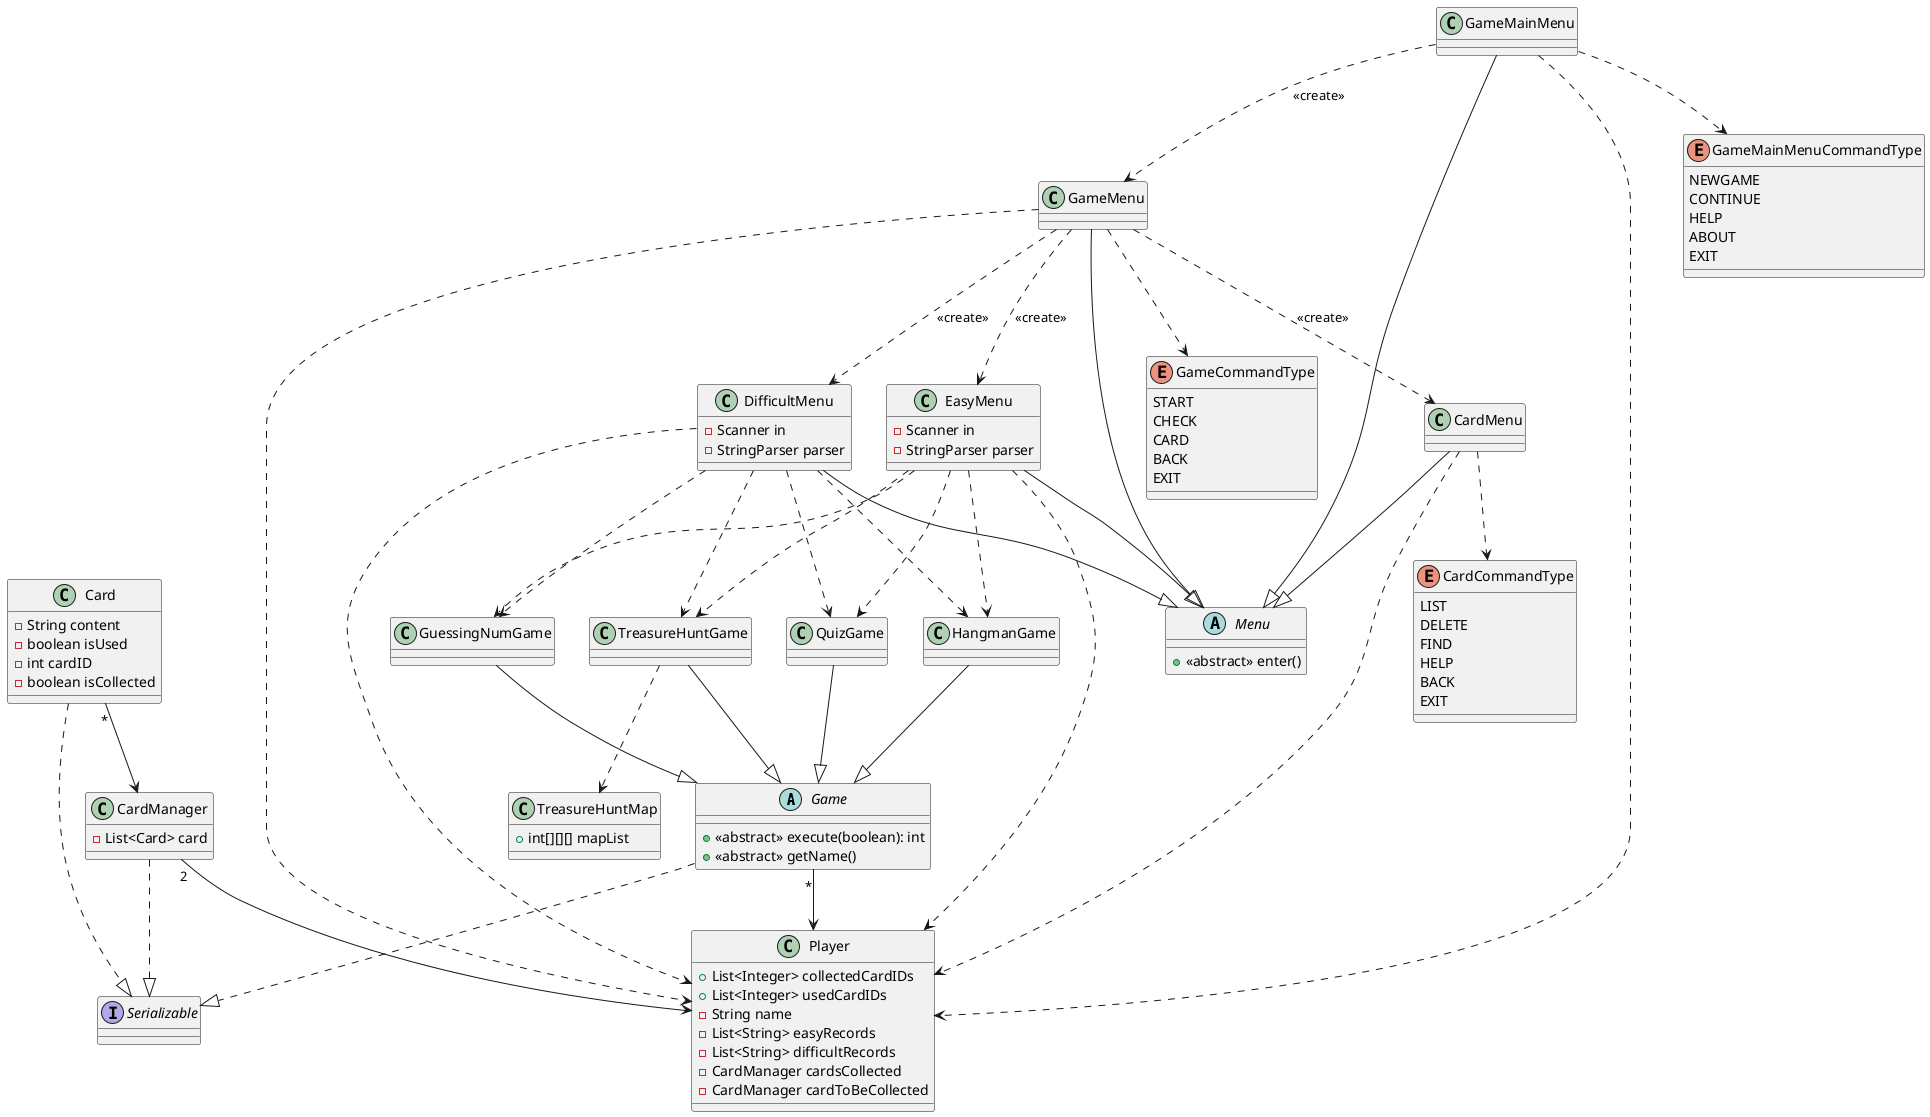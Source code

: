 @startuml
'https://plantuml.com/class-diagram

abstract class Game
abstract class Menu
interface Serializable

HangmanGame --|> Game
GuessingNumGame --|> Game
QuizGame --|> Game
TreasureHuntGame --|> Game

GameMainMenu --|> Menu
CardMenu --|> Menu
EasyMenu --|> Menu
DifficultMenu --|> Menu
GameMenu --|> Menu

Game..|> Serializable
Card..|> Serializable
CardManager..|>Serializable

TreasureHuntGame ..> TreasureHuntMap

Card"*" --> CardManager
CardManager"2" --> Player
Game"*" --> Player

abstract class Game {
+<<abstract>> execute(boolean): int
+<<abstract>> getName()
}

abstract class Menu {
+<<abstract>> enter()
}

class Card {
-String content
-boolean isUsed
-int cardID
-boolean isCollected
}

class CardManager {
-List<Card> card
}

class TreasureHuntMap {
+int[][][] mapList
}

class Player{
+List<Integer> collectedCardIDs
+List<Integer> usedCardIDs
-String name
-List<String> easyRecords
-List<String> difficultRecords
-CardManager cardsCollected
-CardManager cardToBeCollected
}

enum CardCommandType {
LIST
DELETE
FIND
HELP
BACK
EXIT
}

enum GameCommandType {
START
CHECK
CARD
BACK
EXIT
}

enum GameMainMenuCommandType {
NEWGAME
CONTINUE
HELP
ABOUT
EXIT
}

CardMenu ..> CardCommandType
CardMenu ..>Player
class CardMenu {
}

EasyMenu ..> HangmanGame
EasyMenu ..> QuizGame
EasyMenu ..> TreasureHuntGame
EasyMenu ..> GuessingNumGame
EasyMenu ..> Player
class EasyMenu {
-Scanner in
-StringParser parser
}

DifficultMenu ..> HangmanGame
DifficultMenu ..> QuizGame
DifficultMenu ..> TreasureHuntGame
DifficultMenu ..> GuessingNumGame
DifficultMenu ..> Player
class DifficultMenu {
-Scanner in
-StringParser parser
}

GameMenu ..> EasyMenu: <<create>>
GameMenu ..> DifficultMenu: <<create>>
GameMenu ..> CardMenu: <<create>>
GameMenu ..> GameCommandType
GameMenu ..> Player
class GameMenu {
}

GameMainMenu ..> GameMenu: <<create>>
GameMainMenu ..> GameMainMenuCommandType
GameMainMenu ..> Player
class GameMainMenu {
}
@enduml